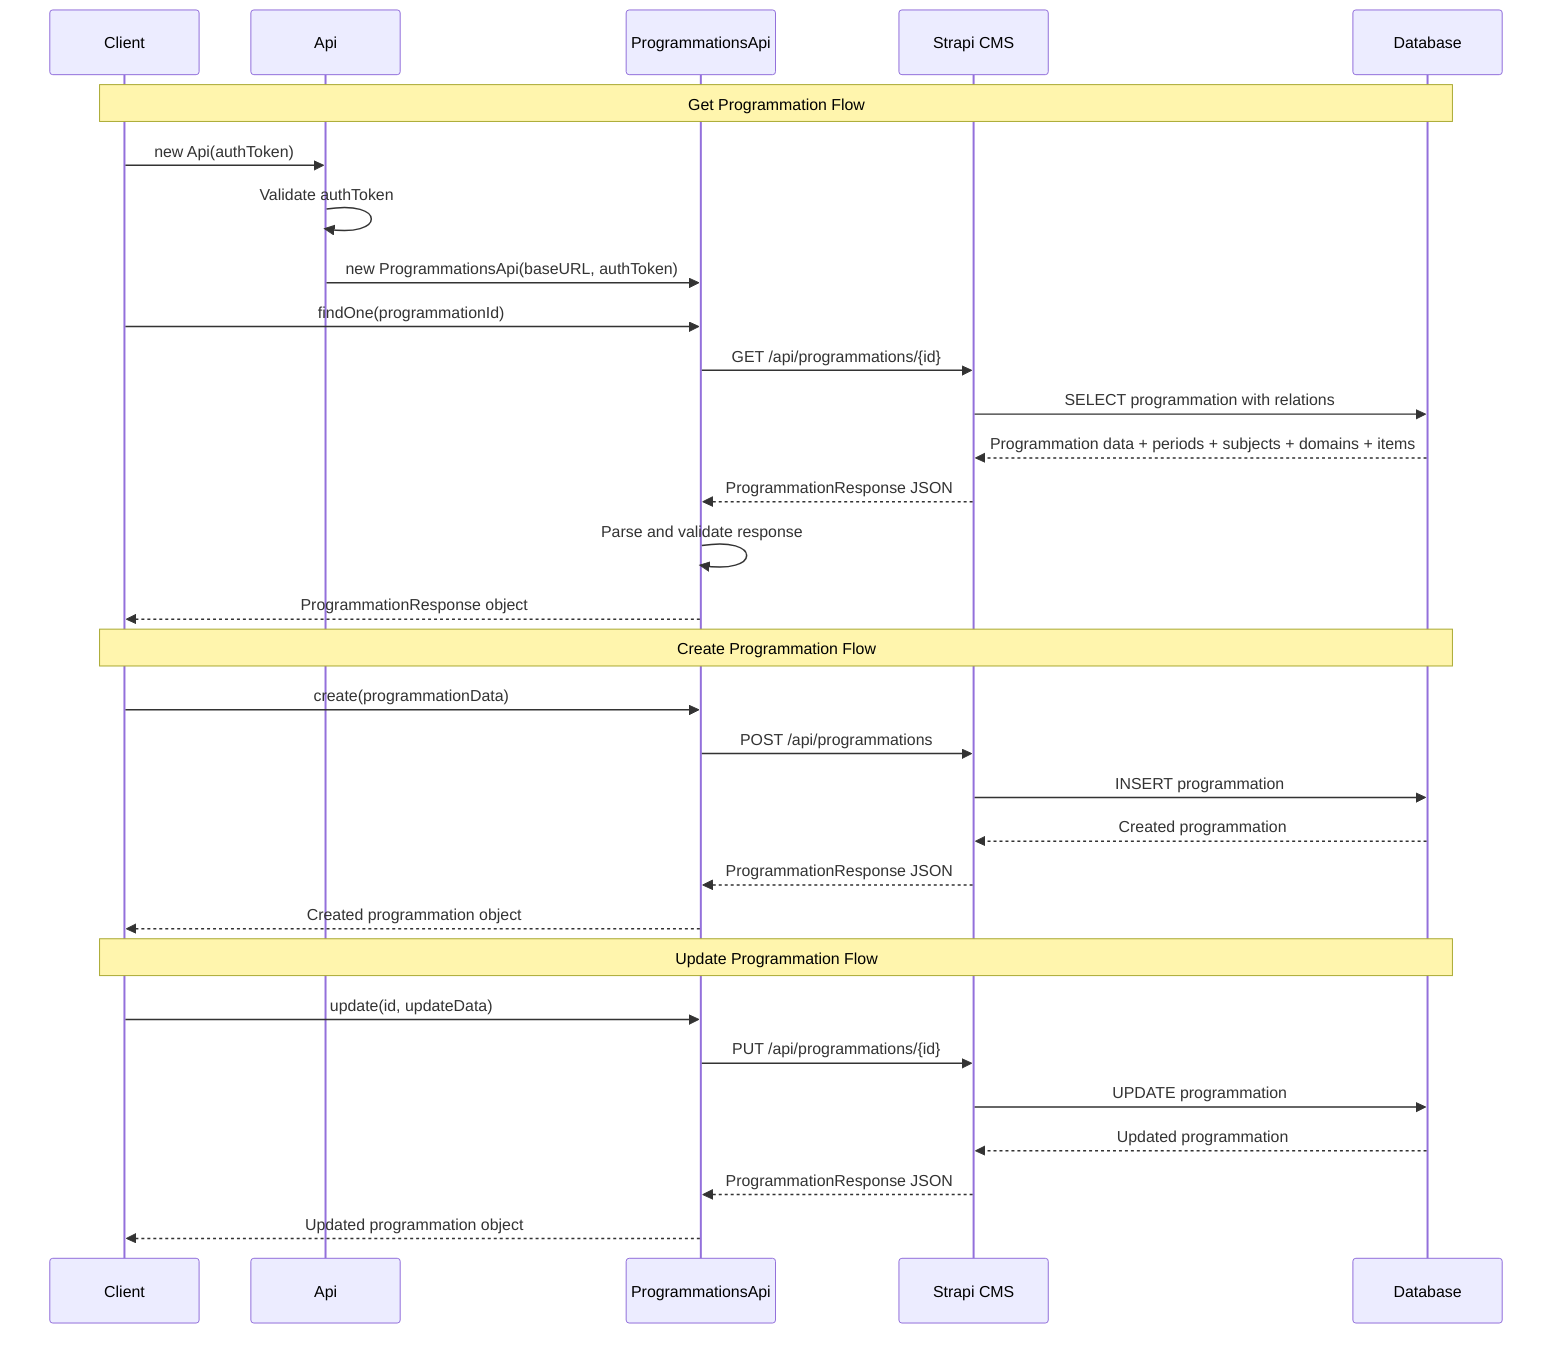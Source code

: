 sequenceDiagram
    participant C as Client
    participant A as Api
    participant P as ProgrammationsApi
    participant S as Strapi CMS
    participant DB as Database

    Note over C,DB: Get Programmation Flow
    
    C->>A: new Api(authToken)
    A->>A: Validate authToken
    A->>P: new ProgrammationsApi(baseURL, authToken)
    
    C->>P: findOne(programmationId)
    P->>S: GET /api/programmations/{id}
    S->>DB: SELECT programmation with relations
    DB-->>S: Programmation data + periods + subjects + domains + items
    S-->>P: ProgrammationResponse JSON
    P->>P: Parse and validate response
    P-->>C: ProgrammationResponse object

    Note over C,DB: Create Programmation Flow
    
    C->>P: create(programmationData)
    P->>S: POST /api/programmations
    S->>DB: INSERT programmation
    DB-->>S: Created programmation
    S-->>P: ProgrammationResponse JSON
    P-->>C: Created programmation object

    Note over C,DB: Update Programmation Flow
    
    C->>P: update(id, updateData)
    P->>S: PUT /api/programmations/{id}
    S->>DB: UPDATE programmation
    DB-->>S: Updated programmation
    S-->>P: ProgrammationResponse JSON
    P-->>C: Updated programmation object